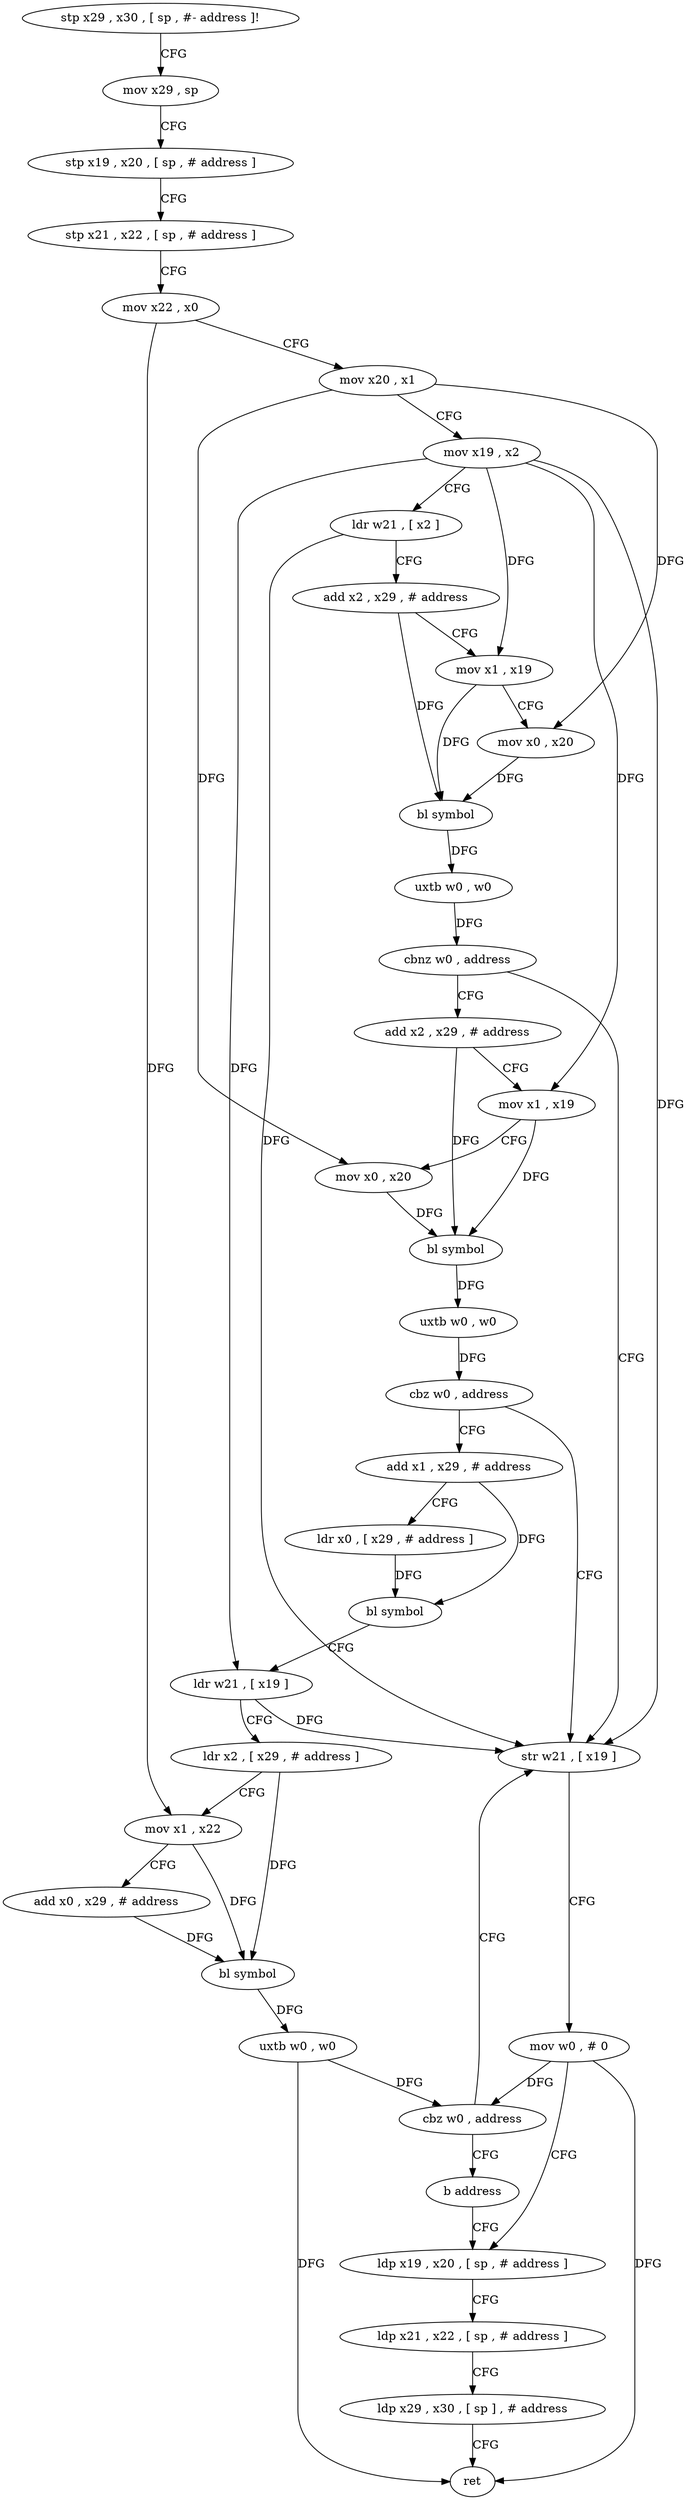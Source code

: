 digraph "func" {
"4251720" [label = "stp x29 , x30 , [ sp , #- address ]!" ]
"4251724" [label = "mov x29 , sp" ]
"4251728" [label = "stp x19 , x20 , [ sp , # address ]" ]
"4251732" [label = "stp x21 , x22 , [ sp , # address ]" ]
"4251736" [label = "mov x22 , x0" ]
"4251740" [label = "mov x20 , x1" ]
"4251744" [label = "mov x19 , x2" ]
"4251748" [label = "ldr w21 , [ x2 ]" ]
"4251752" [label = "add x2 , x29 , # address" ]
"4251756" [label = "mov x1 , x19" ]
"4251760" [label = "mov x0 , x20" ]
"4251764" [label = "bl symbol" ]
"4251768" [label = "uxtb w0 , w0" ]
"4251772" [label = "cbnz w0 , address" ]
"4251800" [label = "add x2 , x29 , # address" ]
"4251776" [label = "str w21 , [ x19 ]" ]
"4251804" [label = "mov x1 , x19" ]
"4251808" [label = "mov x0 , x20" ]
"4251812" [label = "bl symbol" ]
"4251816" [label = "uxtb w0 , w0" ]
"4251820" [label = "cbz w0 , address" ]
"4251824" [label = "add x1 , x29 , # address" ]
"4251780" [label = "mov w0 , # 0" ]
"4251784" [label = "ldp x19 , x20 , [ sp , # address ]" ]
"4251828" [label = "ldr x0 , [ x29 , # address ]" ]
"4251832" [label = "bl symbol" ]
"4251836" [label = "ldr w21 , [ x19 ]" ]
"4251840" [label = "ldr x2 , [ x29 , # address ]" ]
"4251844" [label = "mov x1 , x22" ]
"4251848" [label = "add x0 , x29 , # address" ]
"4251852" [label = "bl symbol" ]
"4251856" [label = "uxtb w0 , w0" ]
"4251860" [label = "cbz w0 , address" ]
"4251864" [label = "b address" ]
"4251788" [label = "ldp x21 , x22 , [ sp , # address ]" ]
"4251792" [label = "ldp x29 , x30 , [ sp ] , # address" ]
"4251796" [label = "ret" ]
"4251720" -> "4251724" [ label = "CFG" ]
"4251724" -> "4251728" [ label = "CFG" ]
"4251728" -> "4251732" [ label = "CFG" ]
"4251732" -> "4251736" [ label = "CFG" ]
"4251736" -> "4251740" [ label = "CFG" ]
"4251736" -> "4251844" [ label = "DFG" ]
"4251740" -> "4251744" [ label = "CFG" ]
"4251740" -> "4251760" [ label = "DFG" ]
"4251740" -> "4251808" [ label = "DFG" ]
"4251744" -> "4251748" [ label = "CFG" ]
"4251744" -> "4251756" [ label = "DFG" ]
"4251744" -> "4251804" [ label = "DFG" ]
"4251744" -> "4251776" [ label = "DFG" ]
"4251744" -> "4251836" [ label = "DFG" ]
"4251748" -> "4251752" [ label = "CFG" ]
"4251748" -> "4251776" [ label = "DFG" ]
"4251752" -> "4251756" [ label = "CFG" ]
"4251752" -> "4251764" [ label = "DFG" ]
"4251756" -> "4251760" [ label = "CFG" ]
"4251756" -> "4251764" [ label = "DFG" ]
"4251760" -> "4251764" [ label = "DFG" ]
"4251764" -> "4251768" [ label = "DFG" ]
"4251768" -> "4251772" [ label = "DFG" ]
"4251772" -> "4251800" [ label = "CFG" ]
"4251772" -> "4251776" [ label = "CFG" ]
"4251800" -> "4251804" [ label = "CFG" ]
"4251800" -> "4251812" [ label = "DFG" ]
"4251776" -> "4251780" [ label = "CFG" ]
"4251804" -> "4251808" [ label = "CFG" ]
"4251804" -> "4251812" [ label = "DFG" ]
"4251808" -> "4251812" [ label = "DFG" ]
"4251812" -> "4251816" [ label = "DFG" ]
"4251816" -> "4251820" [ label = "DFG" ]
"4251820" -> "4251776" [ label = "CFG" ]
"4251820" -> "4251824" [ label = "CFG" ]
"4251824" -> "4251828" [ label = "CFG" ]
"4251824" -> "4251832" [ label = "DFG" ]
"4251780" -> "4251784" [ label = "CFG" ]
"4251780" -> "4251860" [ label = "DFG" ]
"4251780" -> "4251796" [ label = "DFG" ]
"4251784" -> "4251788" [ label = "CFG" ]
"4251828" -> "4251832" [ label = "DFG" ]
"4251832" -> "4251836" [ label = "CFG" ]
"4251836" -> "4251840" [ label = "CFG" ]
"4251836" -> "4251776" [ label = "DFG" ]
"4251840" -> "4251844" [ label = "CFG" ]
"4251840" -> "4251852" [ label = "DFG" ]
"4251844" -> "4251848" [ label = "CFG" ]
"4251844" -> "4251852" [ label = "DFG" ]
"4251848" -> "4251852" [ label = "DFG" ]
"4251852" -> "4251856" [ label = "DFG" ]
"4251856" -> "4251860" [ label = "DFG" ]
"4251856" -> "4251796" [ label = "DFG" ]
"4251860" -> "4251776" [ label = "CFG" ]
"4251860" -> "4251864" [ label = "CFG" ]
"4251864" -> "4251784" [ label = "CFG" ]
"4251788" -> "4251792" [ label = "CFG" ]
"4251792" -> "4251796" [ label = "CFG" ]
}
